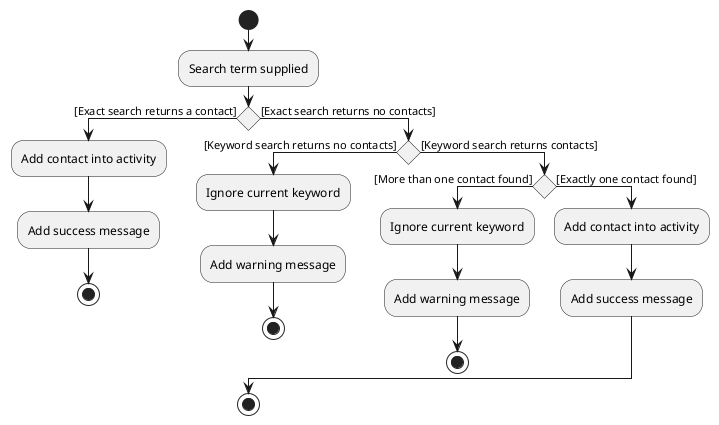 @startuml
start
:Search term supplied;

'Since the beta syntax does not support placing the condition outside the
'diamond we place it as the true branch instead.

if () then ([Exact search returns a contact])
    :Add contact into activity;
    :Add success message;
    stop
else([Exact search returns no contacts])
    if () then ([Keyword search returns no contacts])
        :Ignore current keyword;
        :Add warning message;
        stop
    else([Keyword search returns contacts])
        if () then ([More than one contact found])
            :Ignore current keyword;
            :Add warning message;
            stop
        else([Exactly one contact found])
            :Add contact into activity;
            :Add success message;
        endif
    endif
endif
stop
@enduml
